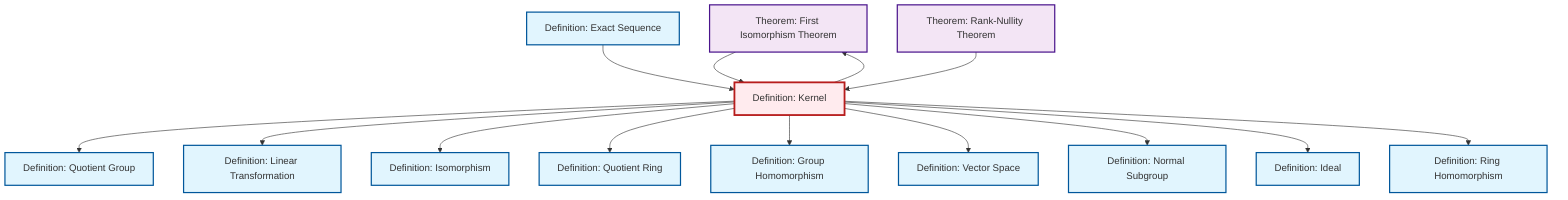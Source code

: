 graph TD
    classDef definition fill:#e1f5fe,stroke:#01579b,stroke-width:2px
    classDef theorem fill:#f3e5f5,stroke:#4a148c,stroke-width:2px
    classDef axiom fill:#fff3e0,stroke:#e65100,stroke-width:2px
    classDef example fill:#e8f5e9,stroke:#1b5e20,stroke-width:2px
    classDef current fill:#ffebee,stroke:#b71c1c,stroke-width:3px
    thm-first-isomorphism["Theorem: First Isomorphism Theorem"]:::theorem
    def-quotient-group["Definition: Quotient Group"]:::definition
    def-quotient-ring["Definition: Quotient Ring"]:::definition
    def-vector-space["Definition: Vector Space"]:::definition
    def-homomorphism["Definition: Group Homomorphism"]:::definition
    def-kernel["Definition: Kernel"]:::definition
    def-isomorphism["Definition: Isomorphism"]:::definition
    thm-rank-nullity["Theorem: Rank-Nullity Theorem"]:::theorem
    def-ideal["Definition: Ideal"]:::definition
    def-linear-transformation["Definition: Linear Transformation"]:::definition
    def-normal-subgroup["Definition: Normal Subgroup"]:::definition
    def-exact-sequence["Definition: Exact Sequence"]:::definition
    def-ring-homomorphism["Definition: Ring Homomorphism"]:::definition
    thm-first-isomorphism --> def-kernel
    def-exact-sequence --> def-kernel
    def-kernel --> def-quotient-group
    def-kernel --> def-linear-transformation
    def-kernel --> def-isomorphism
    def-kernel --> def-quotient-ring
    def-kernel --> def-homomorphism
    thm-rank-nullity --> def-kernel
    def-kernel --> thm-first-isomorphism
    def-kernel --> def-vector-space
    def-kernel --> def-normal-subgroup
    def-kernel --> def-ideal
    def-kernel --> def-ring-homomorphism
    class def-kernel current